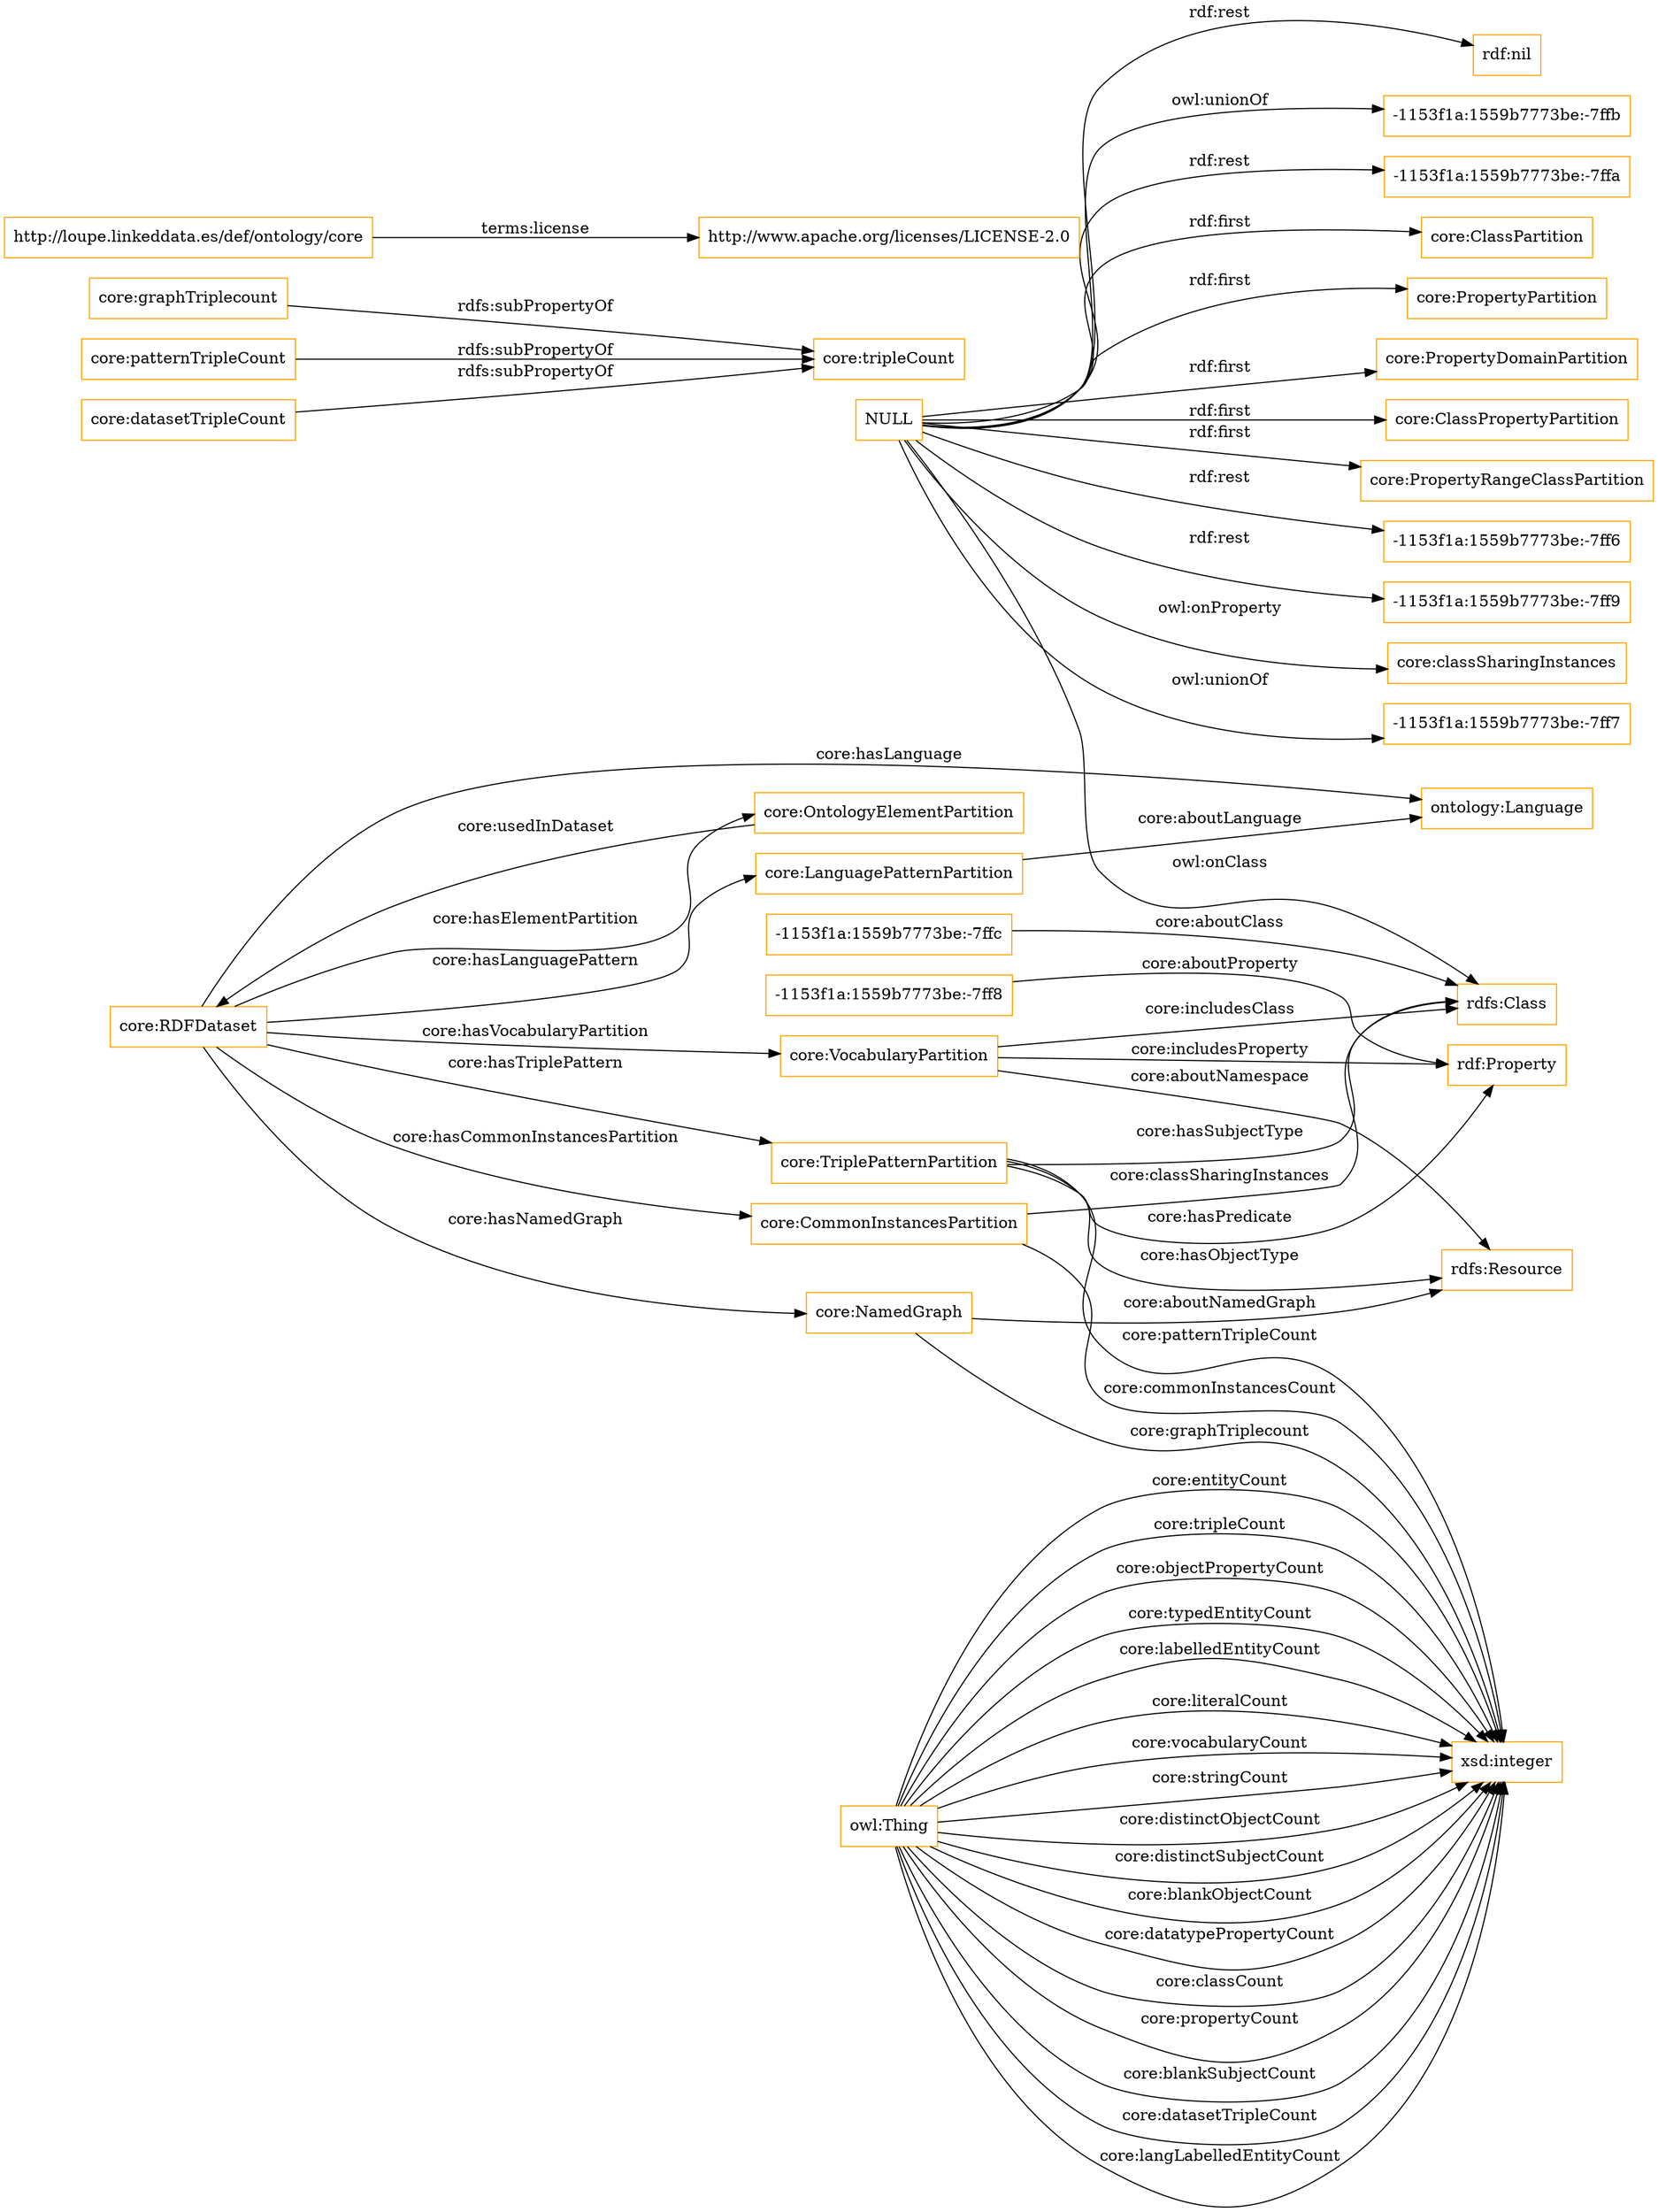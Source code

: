digraph ar2dtool_diagram { 
rankdir=LR;
size="1501"
node [shape = rectangle, color="orange"]; "core:ClassPartition" "core:PropertyPartition" "core:PropertyDomainPartition" "core:OntologyElementPartition" "core:CommonInstancesPartition" "rdfs:Resource" "core:LanguagePatternPartition" "core:NamedGraph" "rdfs:Class" "-1153f1a:1559b7773be:-7ffc" "-1153f1a:1559b7773be:-7ff8" "rdf:Property" "core:TriplePatternPartition" "core:ClassPropertyPartition" "ontology:Language" "core:VocabularyPartition" "core:PropertyRangeClassPartition" "core:RDFDataset" ; /*classes style*/
	"core:graphTriplecount" -> "core:tripleCount" [ label = "rdfs:subPropertyOf" ];
	"core:patternTripleCount" -> "core:tripleCount" [ label = "rdfs:subPropertyOf" ];
	"NULL" -> "-1153f1a:1559b7773be:-7ff6" [ label = "rdf:rest" ];
	"NULL" -> "-1153f1a:1559b7773be:-7ff9" [ label = "rdf:rest" ];
	"NULL" -> "core:PropertyPartition" [ label = "rdf:first" ];
	"NULL" -> "core:classSharingInstances" [ label = "owl:onProperty" ];
	"NULL" -> "core:PropertyDomainPartition" [ label = "rdf:first" ];
	"NULL" -> "core:PropertyRangeClassPartition" [ label = "rdf:first" ];
	"NULL" -> "-1153f1a:1559b7773be:-7ff7" [ label = "owl:unionOf" ];
	"NULL" -> "rdf:nil" [ label = "rdf:rest" ];
	"NULL" -> "rdfs:Class" [ label = "owl:onClass" ];
	"NULL" -> "core:ClassPropertyPartition" [ label = "rdf:first" ];
	"NULL" -> "core:ClassPartition" [ label = "rdf:first" ];
	"NULL" -> "-1153f1a:1559b7773be:-7ffb" [ label = "owl:unionOf" ];
	"NULL" -> "-1153f1a:1559b7773be:-7ffa" [ label = "rdf:rest" ];
	"core:datasetTripleCount" -> "core:tripleCount" [ label = "rdfs:subPropertyOf" ];
	"http://loupe.linkeddata.es/def/ontology/core" -> "http://www.apache.org/licenses/LICENSE-2.0" [ label = "terms:license" ];
	"owl:Thing" -> "xsd:integer" [ label = "core:datasetTripleCount" ];
	"core:RDFDataset" -> "core:NamedGraph" [ label = "core:hasNamedGraph" ];
	"owl:Thing" -> "xsd:integer" [ label = "core:langLabelledEntityCount" ];
	"core:NamedGraph" -> "rdfs:Resource" [ label = "core:aboutNamedGraph" ];
	"owl:Thing" -> "xsd:integer" [ label = "core:entityCount" ];
	"owl:Thing" -> "xsd:integer" [ label = "core:tripleCount" ];
	"core:CommonInstancesPartition" -> "xsd:integer" [ label = "core:commonInstancesCount" ];
	"owl:Thing" -> "xsd:integer" [ label = "core:objectPropertyCount" ];
	"owl:Thing" -> "xsd:integer" [ label = "core:typedEntityCount" ];
	"owl:Thing" -> "xsd:integer" [ label = "core:labelledEntityCount" ];
	"owl:Thing" -> "xsd:integer" [ label = "core:literalCount" ];
	"owl:Thing" -> "xsd:integer" [ label = "core:vocabularyCount" ];
	"owl:Thing" -> "xsd:integer" [ label = "core:stringCount" ];
	"core:TriplePatternPartition" -> "xsd:integer" [ label = "core:patternTripleCount" ];
	"core:VocabularyPartition" -> "rdfs:Resource" [ label = "core:aboutNamespace" ];
	"core:RDFDataset" -> "core:CommonInstancesPartition" [ label = "core:hasCommonInstancesPartition" ];
	"owl:Thing" -> "xsd:integer" [ label = "core:distinctObjectCount" ];
	"owl:Thing" -> "xsd:integer" [ label = "core:distinctSubjectCount" ];
	"core:TriplePatternPartition" -> "rdfs:Class" [ label = "core:hasSubjectType" ];
	"core:VocabularyPartition" -> "rdfs:Class" [ label = "core:includesClass" ];
	"core:CommonInstancesPartition" -> "rdfs:Class" [ label = "core:classSharingInstances" ];
	"core:VocabularyPartition" -> "rdf:Property" [ label = "core:includesProperty" ];
	"core:TriplePatternPartition" -> "rdfs:Resource" [ label = "core:hasObjectType" ];
	"core:RDFDataset" -> "core:VocabularyPartition" [ label = "core:hasVocabularyPartition" ];
	"core:OntologyElementPartition" -> "core:RDFDataset" [ label = "core:usedInDataset" ];
	"core:LanguagePatternPartition" -> "ontology:Language" [ label = "core:aboutLanguage" ];
	"owl:Thing" -> "xsd:integer" [ label = "core:blankObjectCount" ];
	"core:NamedGraph" -> "xsd:integer" [ label = "core:graphTriplecount" ];
	"owl:Thing" -> "xsd:integer" [ label = "core:datatypePropertyCount" ];
	"owl:Thing" -> "xsd:integer" [ label = "core:classCount" ];
	"core:TriplePatternPartition" -> "rdf:Property" [ label = "core:hasPredicate" ];
	"-1153f1a:1559b7773be:-7ff8" -> "rdf:Property" [ label = "core:aboutProperty" ];
	"owl:Thing" -> "xsd:integer" [ label = "core:propertyCount" ];
	"core:RDFDataset" -> "core:LanguagePatternPartition" [ label = "core:hasLanguagePattern" ];
	"owl:Thing" -> "xsd:integer" [ label = "core:blankSubjectCount" ];
	"core:RDFDataset" -> "core:OntologyElementPartition" [ label = "core:hasElementPartition" ];
	"core:RDFDataset" -> "ontology:Language" [ label = "core:hasLanguage" ];
	"core:RDFDataset" -> "core:TriplePatternPartition" [ label = "core:hasTriplePattern" ];
	"-1153f1a:1559b7773be:-7ffc" -> "rdfs:Class" [ label = "core:aboutClass" ];

}
